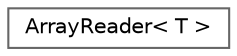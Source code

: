digraph "Иерархия классов. Графический вид."
{
 // INTERACTIVE_SVG=YES
 // LATEX_PDF_SIZE
  bgcolor="transparent";
  edge [fontname=Helvetica,fontsize=10,labelfontname=Helvetica,labelfontsize=10];
  node [fontname=Helvetica,fontsize=10,shape=box,height=0.2,width=0.4];
  rankdir="LR";
  Node0 [id="Node000000",label="ArrayReader\< T \>",height=0.2,width=0.4,color="grey40", fillcolor="white", style="filled",URL="$d3/d7d/class_processing_1_1_array_reader.html",tooltip="Класс для чтения массива данных из указателя."];
}
